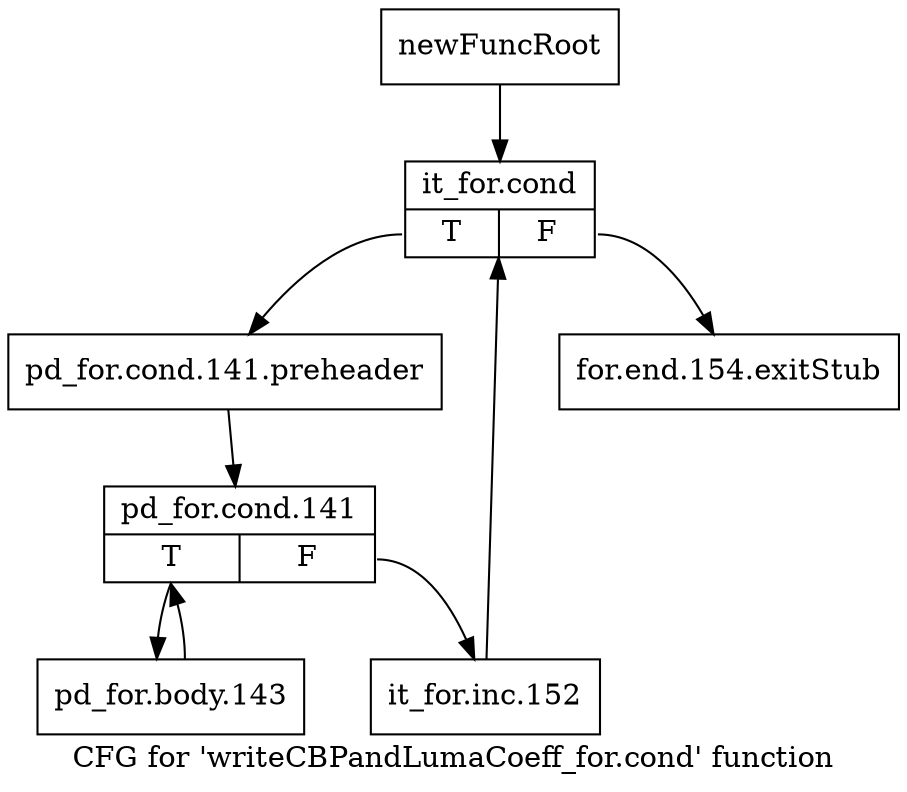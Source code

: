 digraph "CFG for 'writeCBPandLumaCoeff_for.cond' function" {
	label="CFG for 'writeCBPandLumaCoeff_for.cond' function";

	Node0x2694e80 [shape=record,label="{newFuncRoot}"];
	Node0x2694e80 -> Node0x2694f20;
	Node0x2694ed0 [shape=record,label="{for.end.154.exitStub}"];
	Node0x2694f20 [shape=record,label="{it_for.cond|{<s0>T|<s1>F}}"];
	Node0x2694f20:s0 -> Node0x2694f70;
	Node0x2694f20:s1 -> Node0x2694ed0;
	Node0x2694f70 [shape=record,label="{pd_for.cond.141.preheader}"];
	Node0x2694f70 -> Node0x2694fc0;
	Node0x2694fc0 [shape=record,label="{pd_for.cond.141|{<s0>T|<s1>F}}"];
	Node0x2694fc0:s0 -> Node0x2695060;
	Node0x2694fc0:s1 -> Node0x2695010;
	Node0x2695010 [shape=record,label="{it_for.inc.152}"];
	Node0x2695010 -> Node0x2694f20;
	Node0x2695060 [shape=record,label="{pd_for.body.143}"];
	Node0x2695060 -> Node0x2694fc0;
}
